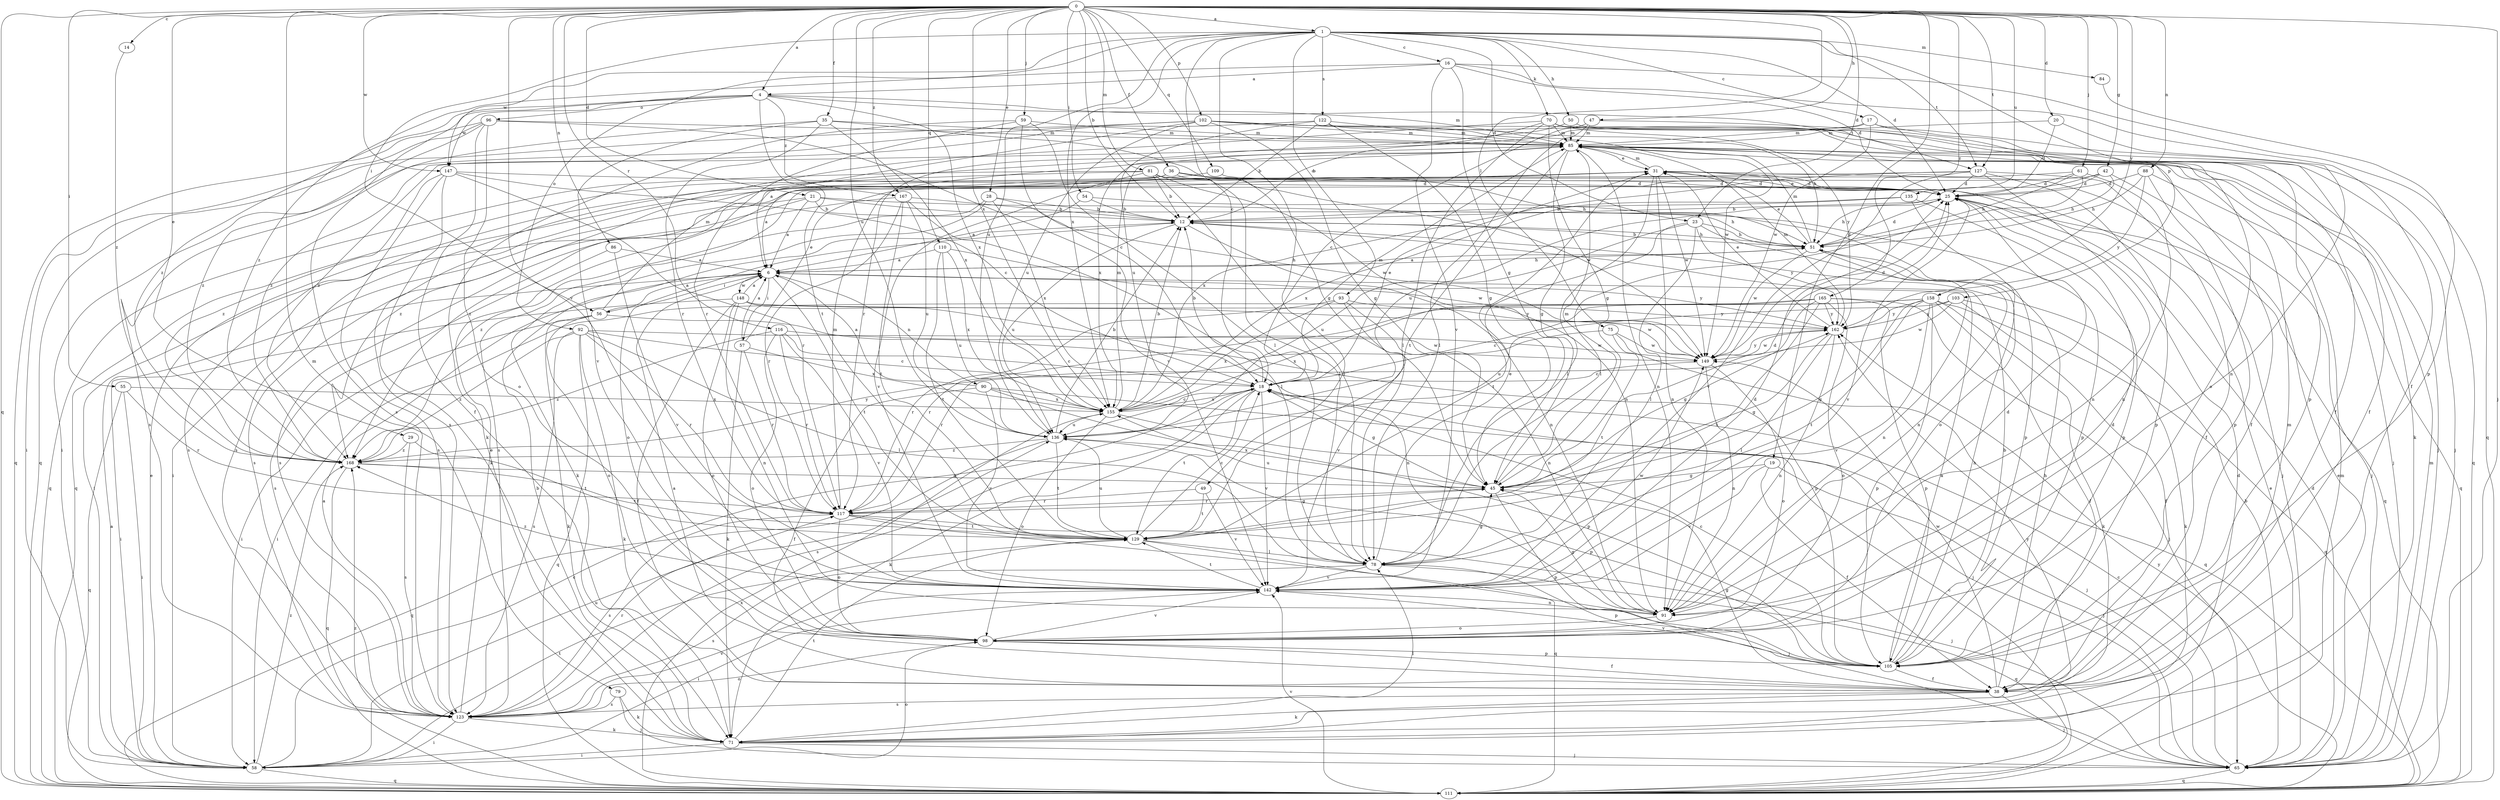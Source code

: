 strict digraph  {
0;
1;
4;
6;
12;
14;
16;
17;
18;
19;
20;
21;
23;
25;
28;
29;
31;
35;
36;
38;
42;
45;
47;
49;
50;
51;
54;
55;
56;
57;
58;
59;
61;
65;
70;
71;
75;
78;
79;
81;
84;
85;
86;
88;
90;
91;
92;
93;
96;
98;
102;
103;
105;
109;
110;
111;
116;
117;
122;
123;
127;
129;
135;
136;
142;
147;
148;
149;
155;
158;
162;
165;
167;
168;
0 -> 1  [label=a];
0 -> 4  [label=a];
0 -> 12  [label=b];
0 -> 14  [label=c];
0 -> 19  [label=d];
0 -> 20  [label=d];
0 -> 21  [label=d];
0 -> 23  [label=d];
0 -> 28  [label=e];
0 -> 29  [label=e];
0 -> 35  [label=f];
0 -> 36  [label=f];
0 -> 42  [label=g];
0 -> 47  [label=h];
0 -> 54  [label=i];
0 -> 55  [label=i];
0 -> 59  [label=j];
0 -> 61  [label=j];
0 -> 65  [label=j];
0 -> 75  [label=l];
0 -> 79  [label=m];
0 -> 81  [label=m];
0 -> 86  [label=n];
0 -> 88  [label=n];
0 -> 102  [label=p];
0 -> 109  [label=q];
0 -> 110  [label=q];
0 -> 111  [label=q];
0 -> 116  [label=r];
0 -> 127  [label=t];
0 -> 135  [label=u];
0 -> 136  [label=u];
0 -> 142  [label=v];
0 -> 147  [label=w];
0 -> 155  [label=x];
0 -> 158  [label=y];
0 -> 165  [label=z];
0 -> 167  [label=z];
1 -> 16  [label=c];
1 -> 17  [label=c];
1 -> 18  [label=c];
1 -> 23  [label=d];
1 -> 25  [label=d];
1 -> 49  [label=h];
1 -> 50  [label=h];
1 -> 56  [label=i];
1 -> 70  [label=k];
1 -> 84  [label=m];
1 -> 92  [label=o];
1 -> 93  [label=o];
1 -> 103  [label=p];
1 -> 122  [label=s];
1 -> 127  [label=t];
1 -> 136  [label=u];
1 -> 147  [label=w];
1 -> 155  [label=x];
4 -> 85  [label=m];
4 -> 96  [label=o];
4 -> 123  [label=s];
4 -> 127  [label=t];
4 -> 129  [label=t];
4 -> 147  [label=w];
4 -> 155  [label=x];
4 -> 167  [label=z];
4 -> 168  [label=z];
6 -> 51  [label=h];
6 -> 56  [label=i];
6 -> 57  [label=i];
6 -> 90  [label=n];
6 -> 129  [label=t];
6 -> 148  [label=w];
6 -> 162  [label=y];
12 -> 51  [label=h];
12 -> 91  [label=n];
12 -> 98  [label=o];
12 -> 136  [label=u];
14 -> 168  [label=z];
16 -> 4  [label=a];
16 -> 25  [label=d];
16 -> 38  [label=f];
16 -> 45  [label=g];
16 -> 111  [label=q];
16 -> 142  [label=v];
16 -> 168  [label=z];
17 -> 38  [label=f];
17 -> 85  [label=m];
17 -> 111  [label=q];
17 -> 149  [label=w];
17 -> 168  [label=z];
18 -> 12  [label=b];
18 -> 31  [label=e];
18 -> 45  [label=g];
18 -> 71  [label=k];
18 -> 85  [label=m];
18 -> 123  [label=s];
18 -> 129  [label=t];
18 -> 142  [label=v];
18 -> 155  [label=x];
19 -> 38  [label=f];
19 -> 45  [label=g];
19 -> 65  [label=j];
19 -> 142  [label=v];
20 -> 25  [label=d];
20 -> 85  [label=m];
20 -> 91  [label=n];
21 -> 6  [label=a];
21 -> 12  [label=b];
21 -> 51  [label=h];
21 -> 58  [label=i];
21 -> 105  [label=p];
21 -> 123  [label=s];
23 -> 51  [label=h];
23 -> 78  [label=l];
23 -> 91  [label=n];
23 -> 129  [label=t];
23 -> 136  [label=u];
23 -> 162  [label=y];
25 -> 12  [label=b];
25 -> 31  [label=e];
25 -> 51  [label=h];
25 -> 111  [label=q];
25 -> 142  [label=v];
28 -> 12  [label=b];
28 -> 71  [label=k];
28 -> 149  [label=w];
28 -> 155  [label=x];
28 -> 168  [label=z];
29 -> 123  [label=s];
29 -> 129  [label=t];
29 -> 168  [label=z];
31 -> 25  [label=d];
31 -> 78  [label=l];
31 -> 85  [label=m];
31 -> 91  [label=n];
31 -> 149  [label=w];
35 -> 45  [label=g];
35 -> 85  [label=m];
35 -> 117  [label=r];
35 -> 123  [label=s];
35 -> 142  [label=v];
35 -> 155  [label=x];
36 -> 25  [label=d];
36 -> 51  [label=h];
36 -> 78  [label=l];
36 -> 111  [label=q];
36 -> 123  [label=s];
36 -> 149  [label=w];
36 -> 168  [label=z];
38 -> 6  [label=a];
38 -> 45  [label=g];
38 -> 51  [label=h];
38 -> 65  [label=j];
38 -> 71  [label=k];
38 -> 85  [label=m];
38 -> 123  [label=s];
38 -> 149  [label=w];
42 -> 25  [label=d];
42 -> 51  [label=h];
42 -> 65  [label=j];
42 -> 123  [label=s];
42 -> 136  [label=u];
45 -> 25  [label=d];
45 -> 85  [label=m];
45 -> 105  [label=p];
45 -> 117  [label=r];
45 -> 136  [label=u];
45 -> 155  [label=x];
47 -> 18  [label=c];
47 -> 78  [label=l];
47 -> 85  [label=m];
47 -> 105  [label=p];
49 -> 117  [label=r];
49 -> 129  [label=t];
49 -> 142  [label=v];
50 -> 85  [label=m];
50 -> 98  [label=o];
50 -> 117  [label=r];
51 -> 6  [label=a];
51 -> 12  [label=b];
51 -> 25  [label=d];
51 -> 31  [label=e];
51 -> 85  [label=m];
51 -> 91  [label=n];
51 -> 149  [label=w];
54 -> 6  [label=a];
54 -> 12  [label=b];
54 -> 105  [label=p];
55 -> 58  [label=i];
55 -> 111  [label=q];
55 -> 117  [label=r];
55 -> 155  [label=x];
56 -> 6  [label=a];
56 -> 58  [label=i];
56 -> 71  [label=k];
56 -> 85  [label=m];
56 -> 91  [label=n];
56 -> 98  [label=o];
57 -> 6  [label=a];
57 -> 31  [label=e];
57 -> 71  [label=k];
57 -> 117  [label=r];
57 -> 155  [label=x];
58 -> 6  [label=a];
58 -> 18  [label=c];
58 -> 31  [label=e];
58 -> 98  [label=o];
58 -> 111  [label=q];
58 -> 129  [label=t];
58 -> 136  [label=u];
58 -> 168  [label=z];
59 -> 18  [label=c];
59 -> 71  [label=k];
59 -> 78  [label=l];
59 -> 85  [label=m];
59 -> 117  [label=r];
61 -> 25  [label=d];
61 -> 51  [label=h];
61 -> 78  [label=l];
61 -> 91  [label=n];
61 -> 168  [label=z];
65 -> 12  [label=b];
65 -> 18  [label=c];
65 -> 25  [label=d];
65 -> 31  [label=e];
65 -> 85  [label=m];
65 -> 111  [label=q];
70 -> 12  [label=b];
70 -> 38  [label=f];
70 -> 45  [label=g];
70 -> 65  [label=j];
70 -> 78  [label=l];
70 -> 85  [label=m];
70 -> 123  [label=s];
70 -> 162  [label=y];
71 -> 12  [label=b];
71 -> 25  [label=d];
71 -> 58  [label=i];
71 -> 65  [label=j];
71 -> 78  [label=l];
71 -> 129  [label=t];
71 -> 162  [label=y];
75 -> 111  [label=q];
75 -> 117  [label=r];
75 -> 129  [label=t];
75 -> 149  [label=w];
78 -> 31  [label=e];
78 -> 45  [label=g];
78 -> 105  [label=p];
78 -> 111  [label=q];
78 -> 123  [label=s];
78 -> 142  [label=v];
79 -> 65  [label=j];
79 -> 71  [label=k];
79 -> 123  [label=s];
81 -> 12  [label=b];
81 -> 25  [label=d];
81 -> 65  [label=j];
81 -> 78  [label=l];
81 -> 91  [label=n];
81 -> 111  [label=q];
81 -> 123  [label=s];
81 -> 142  [label=v];
84 -> 105  [label=p];
85 -> 31  [label=e];
85 -> 38  [label=f];
85 -> 45  [label=g];
85 -> 65  [label=j];
85 -> 91  [label=n];
85 -> 129  [label=t];
85 -> 155  [label=x];
86 -> 6  [label=a];
86 -> 123  [label=s];
86 -> 142  [label=v];
88 -> 25  [label=d];
88 -> 51  [label=h];
88 -> 105  [label=p];
88 -> 111  [label=q];
88 -> 162  [label=y];
90 -> 6  [label=a];
90 -> 38  [label=f];
90 -> 65  [label=j];
90 -> 105  [label=p];
90 -> 142  [label=v];
90 -> 155  [label=x];
91 -> 25  [label=d];
91 -> 45  [label=g];
91 -> 98  [label=o];
92 -> 18  [label=c];
92 -> 71  [label=k];
92 -> 78  [label=l];
92 -> 111  [label=q];
92 -> 117  [label=r];
92 -> 123  [label=s];
92 -> 149  [label=w];
92 -> 168  [label=z];
93 -> 91  [label=n];
93 -> 117  [label=r];
93 -> 142  [label=v];
93 -> 155  [label=x];
93 -> 162  [label=y];
96 -> 38  [label=f];
96 -> 58  [label=i];
96 -> 85  [label=m];
96 -> 98  [label=o];
96 -> 111  [label=q];
96 -> 142  [label=v];
96 -> 168  [label=z];
98 -> 25  [label=d];
98 -> 38  [label=f];
98 -> 105  [label=p];
98 -> 142  [label=v];
102 -> 6  [label=a];
102 -> 45  [label=g];
102 -> 51  [label=h];
102 -> 58  [label=i];
102 -> 65  [label=j];
102 -> 85  [label=m];
102 -> 111  [label=q];
102 -> 136  [label=u];
102 -> 149  [label=w];
103 -> 38  [label=f];
103 -> 71  [label=k];
103 -> 136  [label=u];
103 -> 149  [label=w];
103 -> 162  [label=y];
105 -> 6  [label=a];
105 -> 12  [label=b];
105 -> 18  [label=c];
105 -> 38  [label=f];
105 -> 51  [label=h];
105 -> 142  [label=v];
109 -> 6  [label=a];
109 -> 25  [label=d];
110 -> 6  [label=a];
110 -> 129  [label=t];
110 -> 136  [label=u];
110 -> 149  [label=w];
110 -> 155  [label=x];
111 -> 18  [label=c];
111 -> 31  [label=e];
111 -> 85  [label=m];
111 -> 142  [label=v];
111 -> 155  [label=x];
111 -> 162  [label=y];
111 -> 168  [label=z];
116 -> 18  [label=c];
116 -> 98  [label=o];
116 -> 117  [label=r];
116 -> 142  [label=v];
116 -> 149  [label=w];
116 -> 168  [label=z];
117 -> 45  [label=g];
117 -> 65  [label=j];
117 -> 85  [label=m];
117 -> 98  [label=o];
117 -> 111  [label=q];
117 -> 123  [label=s];
117 -> 129  [label=t];
122 -> 12  [label=b];
122 -> 45  [label=g];
122 -> 71  [label=k];
122 -> 85  [label=m];
122 -> 136  [label=u];
122 -> 168  [label=z];
123 -> 6  [label=a];
123 -> 31  [label=e];
123 -> 58  [label=i];
123 -> 71  [label=k];
123 -> 98  [label=o];
123 -> 117  [label=r];
123 -> 142  [label=v];
127 -> 25  [label=d];
127 -> 38  [label=f];
127 -> 58  [label=i];
127 -> 91  [label=n];
127 -> 105  [label=p];
127 -> 142  [label=v];
127 -> 155  [label=x];
129 -> 18  [label=c];
129 -> 65  [label=j];
129 -> 78  [label=l];
129 -> 136  [label=u];
135 -> 12  [label=b];
135 -> 98  [label=o];
135 -> 105  [label=p];
135 -> 155  [label=x];
136 -> 12  [label=b];
136 -> 105  [label=p];
136 -> 111  [label=q];
136 -> 129  [label=t];
136 -> 168  [label=z];
142 -> 25  [label=d];
142 -> 58  [label=i];
142 -> 91  [label=n];
142 -> 129  [label=t];
142 -> 149  [label=w];
142 -> 168  [label=z];
147 -> 18  [label=c];
147 -> 25  [label=d];
147 -> 71  [label=k];
147 -> 117  [label=r];
147 -> 123  [label=s];
147 -> 168  [label=z];
148 -> 6  [label=a];
148 -> 38  [label=f];
148 -> 58  [label=i];
148 -> 91  [label=n];
148 -> 98  [label=o];
148 -> 105  [label=p];
148 -> 149  [label=w];
148 -> 162  [label=y];
149 -> 18  [label=c];
149 -> 25  [label=d];
149 -> 91  [label=n];
149 -> 98  [label=o];
149 -> 162  [label=y];
155 -> 12  [label=b];
155 -> 18  [label=c];
155 -> 65  [label=j];
155 -> 85  [label=m];
155 -> 98  [label=o];
155 -> 136  [label=u];
158 -> 38  [label=f];
158 -> 45  [label=g];
158 -> 58  [label=i];
158 -> 71  [label=k];
158 -> 105  [label=p];
158 -> 111  [label=q];
158 -> 117  [label=r];
158 -> 129  [label=t];
158 -> 142  [label=v];
158 -> 162  [label=y];
162 -> 31  [label=e];
162 -> 45  [label=g];
162 -> 78  [label=l];
162 -> 85  [label=m];
162 -> 91  [label=n];
162 -> 149  [label=w];
165 -> 18  [label=c];
165 -> 45  [label=g];
165 -> 65  [label=j];
165 -> 98  [label=o];
165 -> 105  [label=p];
165 -> 129  [label=t];
165 -> 155  [label=x];
165 -> 162  [label=y];
167 -> 12  [label=b];
167 -> 78  [label=l];
167 -> 117  [label=r];
167 -> 123  [label=s];
167 -> 129  [label=t];
167 -> 136  [label=u];
168 -> 45  [label=g];
168 -> 111  [label=q];
168 -> 129  [label=t];
168 -> 162  [label=y];
}
